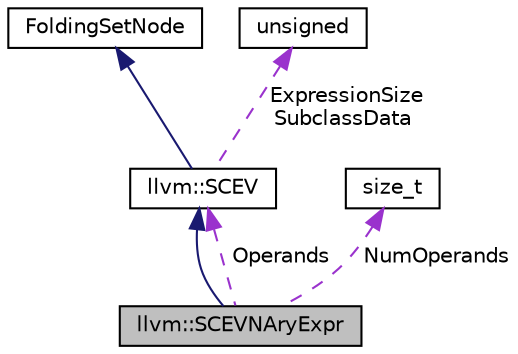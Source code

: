 digraph "llvm::SCEVNAryExpr"
{
 // LATEX_PDF_SIZE
  bgcolor="transparent";
  edge [fontname="Helvetica",fontsize="10",labelfontname="Helvetica",labelfontsize="10"];
  node [fontname="Helvetica",fontsize="10",shape="box"];
  Node1 [label="llvm::SCEVNAryExpr",height=0.2,width=0.4,color="black", fillcolor="grey75", style="filled", fontcolor="black",tooltip="This node is a base class providing common functionality for n'ary operators."];
  Node2 -> Node1 [dir="back",color="midnightblue",fontsize="10",style="solid",fontname="Helvetica"];
  Node2 [label="llvm::SCEV",height=0.2,width=0.4,color="black",URL="$classllvm_1_1SCEV.html",tooltip="This class represents an analyzed expression in the program."];
  Node3 -> Node2 [dir="back",color="midnightblue",fontsize="10",style="solid",fontname="Helvetica"];
  Node3 [label="FoldingSetNode",height=0.2,width=0.4,color="black",URL="$classllvm_1_1FoldingSetBase_1_1Node.html",tooltip="Node - This class is used to maintain the singly linked bucket list in a folding set."];
  Node4 -> Node2 [dir="back",color="darkorchid3",fontsize="10",style="dashed",label=" ExpressionSize\nSubclassData" ,fontname="Helvetica"];
  Node4 [label="unsigned",height=0.2,width=0.4,color="black",URL="$classunsigned.html",tooltip=" "];
  Node2 -> Node1 [dir="back",color="darkorchid3",fontsize="10",style="dashed",label=" Operands" ,fontname="Helvetica"];
  Node5 -> Node1 [dir="back",color="darkorchid3",fontsize="10",style="dashed",label=" NumOperands" ,fontname="Helvetica"];
  Node5 [label="size_t",height=0.2,width=0.4,color="black",URL="$classsize__t.html",tooltip=" "];
}
